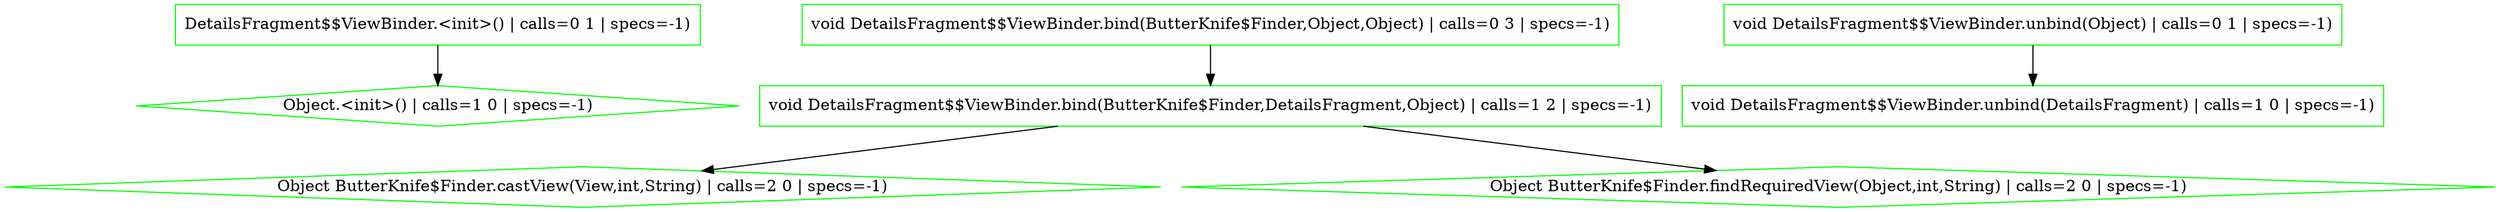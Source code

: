 digraph {
"com.karthik.imager.Fragments.DetailsFragment$$ViewBinder.<init>().e740b29a65a6487ef19f0d76ad5c133f" [shape=box,label="DetailsFragment$$ViewBinder.<init>() | calls=0 1 | specs=-1)",color=green,shape=box]
"java.lang.Object.<init>().dfab4f0d99f94f824a6db190f40d78c9" [shape=box,label="Object.<init>() | calls=1 0 | specs=-1)",color=green,shape=diamond]
"com.karthik.imager.Fragments.DetailsFragment$$ViewBinder.bind(butterknife.ButterKnife$Finder,com.kar.6dcc272bed93d271b3d10a94567944e9" [shape=box,label="void DetailsFragment$$ViewBinder.bind(ButterKnife$Finder,DetailsFragment,Object) | calls=1 2 | specs=-1)",color=green,shape=box]
"com.karthik.imager.Fragments.DetailsFragment$$ViewBinder.bind(butterknife.ButterKnife$Finder,java.la.224c64c3862d1855768a6631b3519603" [shape=box,label="void DetailsFragment$$ViewBinder.bind(ButterKnife$Finder,Object,Object) | calls=0 3 | specs=-1)",color=green,shape=box]
"butterknife.ButterKnife$Finder.castView(android.view.View,int,java.lang.String):java.lang.Object.0bcb78869ad2b254cfe98c53d2ffd762" [shape=box,label="Object ButterKnife$Finder.castView(View,int,String) | calls=2 0 | specs=-1)",color=green,shape=diamond]
"butterknife.ButterKnife$Finder.findRequiredView(java.lang.Object,int,java.lang.String):java.lang.Obj.ad0ecc0fb946d1753988d3ada0916faa" [shape=box,label="Object ButterKnife$Finder.findRequiredView(Object,int,String) | calls=2 0 | specs=-1)",color=green,shape=diamond]
"com.karthik.imager.Fragments.DetailsFragment$$ViewBinder.unbind(com.karthik.imager.Fragments.Details.4d23900632153662f14f2bab2fc19eb1" [shape=box,label="void DetailsFragment$$ViewBinder.unbind(DetailsFragment) | calls=1 0 | specs=-1)",color=green,shape=box]
"com.karthik.imager.Fragments.DetailsFragment$$ViewBinder.unbind(java.lang.Object):void.cee3236348c6ecee1624738280350baa" [shape=box,label="void DetailsFragment$$ViewBinder.unbind(Object) | calls=0 1 | specs=-1)",color=green,shape=box]
"com.karthik.imager.Fragments.DetailsFragment$$ViewBinder.unbind(java.lang.Object):void.cee3236348c6ecee1624738280350baa" -> "com.karthik.imager.Fragments.DetailsFragment$$ViewBinder.unbind(com.karthik.imager.Fragments.Details.4d23900632153662f14f2bab2fc19eb1"
"com.karthik.imager.Fragments.DetailsFragment$$ViewBinder.bind(butterknife.ButterKnife$Finder,java.la.224c64c3862d1855768a6631b3519603" -> "com.karthik.imager.Fragments.DetailsFragment$$ViewBinder.bind(butterknife.ButterKnife$Finder,com.kar.6dcc272bed93d271b3d10a94567944e9"
"com.karthik.imager.Fragments.DetailsFragment$$ViewBinder.bind(butterknife.ButterKnife$Finder,com.kar.6dcc272bed93d271b3d10a94567944e9" -> "butterknife.ButterKnife$Finder.findRequiredView(java.lang.Object,int,java.lang.String):java.lang.Obj.ad0ecc0fb946d1753988d3ada0916faa"
"com.karthik.imager.Fragments.DetailsFragment$$ViewBinder.bind(butterknife.ButterKnife$Finder,com.kar.6dcc272bed93d271b3d10a94567944e9" -> "butterknife.ButterKnife$Finder.castView(android.view.View,int,java.lang.String):java.lang.Object.0bcb78869ad2b254cfe98c53d2ffd762"
"com.karthik.imager.Fragments.DetailsFragment$$ViewBinder.<init>().e740b29a65a6487ef19f0d76ad5c133f" -> "java.lang.Object.<init>().dfab4f0d99f94f824a6db190f40d78c9"
}
